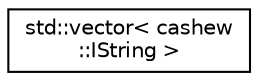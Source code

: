 digraph "Graphical Class Hierarchy"
{
  edge [fontname="Helvetica",fontsize="10",labelfontname="Helvetica",labelfontsize="10"];
  node [fontname="Helvetica",fontsize="10",shape=record];
  rankdir="LR";
  Node0 [label="std::vector\< cashew\l::IString \>",height=0.2,width=0.4,color="black", fillcolor="white", style="filled",URL="$classstd_1_1vector.html"];
}
